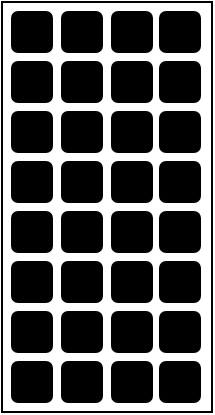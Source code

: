 <mxfile version="14.6.10" type="github">
  <diagram id="W4GwQIrfhb5KxSA95non" name="Page-1">
    <mxGraphModel dx="706" dy="483" grid="1" gridSize="5" guides="1" tooltips="1" connect="1" arrows="1" fold="1" page="1" pageScale="1" pageWidth="827" pageHeight="1169" math="0" shadow="0">
      <root>
        <mxCell id="0" />
        <mxCell id="1" parent="0" />
        <mxCell id="GncKsj3soZHbPC2nyNoi-145" value="" style="group;glass=0;sketch=0;" vertex="1" connectable="0" parent="1">
          <mxGeometry x="130" y="163" width="105" height="205" as="geometry" />
        </mxCell>
        <mxCell id="GncKsj3soZHbPC2nyNoi-146" value="" style="rounded=0;whiteSpace=wrap;html=1;glass=0;sketch=0;" vertex="1" parent="GncKsj3soZHbPC2nyNoi-145">
          <mxGeometry width="105" height="205" as="geometry" />
        </mxCell>
        <mxCell id="GncKsj3soZHbPC2nyNoi-147" value="" style="whiteSpace=wrap;html=1;aspect=fixed;rounded=1;fillColor=#000000;glass=0;sketch=0;" vertex="1" parent="GncKsj3soZHbPC2nyNoi-145">
          <mxGeometry x="5" y="5" width="20" height="20" as="geometry" />
        </mxCell>
        <mxCell id="GncKsj3soZHbPC2nyNoi-148" value="" style="whiteSpace=wrap;html=1;aspect=fixed;rounded=1;fillColor=#000000;glass=0;sketch=0;" vertex="1" parent="GncKsj3soZHbPC2nyNoi-145">
          <mxGeometry x="30" y="5" width="20" height="20" as="geometry" />
        </mxCell>
        <mxCell id="GncKsj3soZHbPC2nyNoi-149" value="" style="whiteSpace=wrap;html=1;aspect=fixed;rounded=1;fillColor=#000000;glass=0;sketch=0;" vertex="1" parent="GncKsj3soZHbPC2nyNoi-145">
          <mxGeometry x="55" y="5" width="20" height="20" as="geometry" />
        </mxCell>
        <mxCell id="GncKsj3soZHbPC2nyNoi-150" value="" style="whiteSpace=wrap;html=1;aspect=fixed;rounded=1;fillColor=#000000;glass=0;sketch=0;" vertex="1" parent="GncKsj3soZHbPC2nyNoi-145">
          <mxGeometry x="5" y="30" width="20" height="20" as="geometry" />
        </mxCell>
        <mxCell id="GncKsj3soZHbPC2nyNoi-151" value="" style="whiteSpace=wrap;html=1;aspect=fixed;rounded=1;fillColor=#000000;glass=0;sketch=0;" vertex="1" parent="GncKsj3soZHbPC2nyNoi-145">
          <mxGeometry x="30" y="30" width="20" height="20" as="geometry" />
        </mxCell>
        <mxCell id="GncKsj3soZHbPC2nyNoi-152" value="" style="whiteSpace=wrap;html=1;aspect=fixed;rounded=1;fillColor=#000000;glass=0;sketch=0;" vertex="1" parent="GncKsj3soZHbPC2nyNoi-145">
          <mxGeometry x="55" y="30" width="20" height="20" as="geometry" />
        </mxCell>
        <mxCell id="GncKsj3soZHbPC2nyNoi-153" value="" style="whiteSpace=wrap;html=1;aspect=fixed;rounded=1;fillColor=#000000;glass=0;sketch=0;" vertex="1" parent="GncKsj3soZHbPC2nyNoi-145">
          <mxGeometry x="5" y="55" width="20" height="20" as="geometry" />
        </mxCell>
        <mxCell id="GncKsj3soZHbPC2nyNoi-154" value="" style="whiteSpace=wrap;html=1;aspect=fixed;rounded=1;fillColor=#000000;glass=0;sketch=0;" vertex="1" parent="GncKsj3soZHbPC2nyNoi-145">
          <mxGeometry x="30" y="55" width="20" height="20" as="geometry" />
        </mxCell>
        <mxCell id="GncKsj3soZHbPC2nyNoi-155" value="" style="whiteSpace=wrap;html=1;aspect=fixed;rounded=1;fillColor=#000000;glass=0;sketch=0;" vertex="1" parent="GncKsj3soZHbPC2nyNoi-145">
          <mxGeometry x="55" y="55" width="20" height="20" as="geometry" />
        </mxCell>
        <mxCell id="GncKsj3soZHbPC2nyNoi-156" value="" style="whiteSpace=wrap;html=1;aspect=fixed;rounded=1;fillColor=#000000;glass=0;sketch=0;" vertex="1" parent="GncKsj3soZHbPC2nyNoi-145">
          <mxGeometry x="5" y="80" width="20" height="20" as="geometry" />
        </mxCell>
        <mxCell id="GncKsj3soZHbPC2nyNoi-157" value="" style="whiteSpace=wrap;html=1;aspect=fixed;rounded=1;fillColor=#000000;glass=0;sketch=0;" vertex="1" parent="GncKsj3soZHbPC2nyNoi-145">
          <mxGeometry x="30" y="80" width="20" height="20" as="geometry" />
        </mxCell>
        <mxCell id="GncKsj3soZHbPC2nyNoi-158" value="" style="whiteSpace=wrap;html=1;aspect=fixed;rounded=1;fillColor=#000000;glass=0;sketch=0;" vertex="1" parent="GncKsj3soZHbPC2nyNoi-145">
          <mxGeometry x="55" y="80" width="20" height="20" as="geometry" />
        </mxCell>
        <mxCell id="GncKsj3soZHbPC2nyNoi-159" value="" style="whiteSpace=wrap;html=1;aspect=fixed;rounded=1;fillColor=#000000;glass=0;sketch=0;" vertex="1" parent="GncKsj3soZHbPC2nyNoi-145">
          <mxGeometry x="5" y="105" width="20" height="20" as="geometry" />
        </mxCell>
        <mxCell id="GncKsj3soZHbPC2nyNoi-160" value="" style="whiteSpace=wrap;html=1;aspect=fixed;rounded=1;fillColor=#000000;glass=0;sketch=0;" vertex="1" parent="GncKsj3soZHbPC2nyNoi-145">
          <mxGeometry x="30" y="105" width="20" height="20" as="geometry" />
        </mxCell>
        <mxCell id="GncKsj3soZHbPC2nyNoi-161" value="" style="whiteSpace=wrap;html=1;aspect=fixed;rounded=1;fillColor=#000000;glass=0;sketch=0;" vertex="1" parent="GncKsj3soZHbPC2nyNoi-145">
          <mxGeometry x="55" y="105" width="20" height="20" as="geometry" />
        </mxCell>
        <mxCell id="GncKsj3soZHbPC2nyNoi-162" value="" style="whiteSpace=wrap;html=1;aspect=fixed;rounded=1;fillColor=#000000;glass=0;sketch=0;" vertex="1" parent="GncKsj3soZHbPC2nyNoi-145">
          <mxGeometry x="5" y="130" width="20" height="20" as="geometry" />
        </mxCell>
        <mxCell id="GncKsj3soZHbPC2nyNoi-163" value="" style="whiteSpace=wrap;html=1;aspect=fixed;rounded=1;fillColor=#000000;glass=0;sketch=0;" vertex="1" parent="GncKsj3soZHbPC2nyNoi-145">
          <mxGeometry x="30" y="130" width="20" height="20" as="geometry" />
        </mxCell>
        <mxCell id="GncKsj3soZHbPC2nyNoi-164" value="" style="whiteSpace=wrap;html=1;aspect=fixed;rounded=1;fillColor=#000000;glass=0;sketch=0;" vertex="1" parent="GncKsj3soZHbPC2nyNoi-145">
          <mxGeometry x="55" y="130" width="20" height="20" as="geometry" />
        </mxCell>
        <mxCell id="GncKsj3soZHbPC2nyNoi-165" value="" style="whiteSpace=wrap;html=1;aspect=fixed;rounded=1;fillColor=#000000;glass=0;sketch=0;" vertex="1" parent="GncKsj3soZHbPC2nyNoi-145">
          <mxGeometry x="5" y="155" width="20" height="20" as="geometry" />
        </mxCell>
        <mxCell id="GncKsj3soZHbPC2nyNoi-166" value="" style="whiteSpace=wrap;html=1;aspect=fixed;rounded=1;fillColor=#000000;glass=0;sketch=0;" vertex="1" parent="GncKsj3soZHbPC2nyNoi-145">
          <mxGeometry x="30" y="155" width="20" height="20" as="geometry" />
        </mxCell>
        <mxCell id="GncKsj3soZHbPC2nyNoi-167" value="" style="whiteSpace=wrap;html=1;aspect=fixed;rounded=1;fillColor=#000000;glass=0;sketch=0;" vertex="1" parent="GncKsj3soZHbPC2nyNoi-145">
          <mxGeometry x="55" y="155" width="20" height="20" as="geometry" />
        </mxCell>
        <mxCell id="GncKsj3soZHbPC2nyNoi-168" value="" style="whiteSpace=wrap;html=1;aspect=fixed;rounded=1;fillColor=#000000;glass=0;sketch=0;" vertex="1" parent="GncKsj3soZHbPC2nyNoi-145">
          <mxGeometry x="5" y="180" width="20" height="20" as="geometry" />
        </mxCell>
        <mxCell id="GncKsj3soZHbPC2nyNoi-169" value="" style="whiteSpace=wrap;html=1;aspect=fixed;rounded=1;fillColor=#000000;glass=0;sketch=0;" vertex="1" parent="GncKsj3soZHbPC2nyNoi-145">
          <mxGeometry x="30" y="180" width="20" height="20" as="geometry" />
        </mxCell>
        <mxCell id="GncKsj3soZHbPC2nyNoi-170" value="" style="whiteSpace=wrap;html=1;aspect=fixed;rounded=1;fillColor=#000000;glass=0;sketch=0;" vertex="1" parent="GncKsj3soZHbPC2nyNoi-145">
          <mxGeometry x="55" y="180" width="20" height="20" as="geometry" />
        </mxCell>
        <mxCell id="GncKsj3soZHbPC2nyNoi-171" value="" style="whiteSpace=wrap;html=1;aspect=fixed;rounded=1;fillColor=#000000;glass=0;sketch=0;" vertex="1" parent="GncKsj3soZHbPC2nyNoi-145">
          <mxGeometry x="79" y="180" width="20" height="20" as="geometry" />
        </mxCell>
        <mxCell id="GncKsj3soZHbPC2nyNoi-172" value="" style="whiteSpace=wrap;html=1;aspect=fixed;rounded=1;fillColor=#000000;glass=0;sketch=0;" vertex="1" parent="GncKsj3soZHbPC2nyNoi-145">
          <mxGeometry x="79" y="155" width="20" height="20" as="geometry" />
        </mxCell>
        <mxCell id="GncKsj3soZHbPC2nyNoi-173" value="" style="whiteSpace=wrap;html=1;aspect=fixed;rounded=1;fillColor=#000000;glass=0;sketch=0;" vertex="1" parent="GncKsj3soZHbPC2nyNoi-145">
          <mxGeometry x="79" y="130" width="20" height="20" as="geometry" />
        </mxCell>
        <mxCell id="GncKsj3soZHbPC2nyNoi-174" value="" style="whiteSpace=wrap;html=1;aspect=fixed;rounded=1;fillColor=#000000;glass=0;sketch=0;" vertex="1" parent="GncKsj3soZHbPC2nyNoi-145">
          <mxGeometry x="79" y="105" width="20" height="20" as="geometry" />
        </mxCell>
        <mxCell id="GncKsj3soZHbPC2nyNoi-175" value="" style="whiteSpace=wrap;html=1;aspect=fixed;rounded=1;fillColor=#000000;glass=0;sketch=0;" vertex="1" parent="GncKsj3soZHbPC2nyNoi-145">
          <mxGeometry x="79" y="80" width="20" height="20" as="geometry" />
        </mxCell>
        <mxCell id="GncKsj3soZHbPC2nyNoi-176" value="" style="whiteSpace=wrap;html=1;aspect=fixed;rounded=1;fillColor=#000000;glass=0;sketch=0;" vertex="1" parent="GncKsj3soZHbPC2nyNoi-145">
          <mxGeometry x="79" y="55" width="20" height="20" as="geometry" />
        </mxCell>
        <mxCell id="GncKsj3soZHbPC2nyNoi-177" value="" style="whiteSpace=wrap;html=1;aspect=fixed;rounded=1;fillColor=#000000;glass=0;sketch=0;" vertex="1" parent="GncKsj3soZHbPC2nyNoi-145">
          <mxGeometry x="79" y="30" width="20" height="20" as="geometry" />
        </mxCell>
        <mxCell id="GncKsj3soZHbPC2nyNoi-178" value="" style="whiteSpace=wrap;html=1;aspect=fixed;rounded=1;fillColor=#000000;glass=0;sketch=0;" vertex="1" parent="GncKsj3soZHbPC2nyNoi-145">
          <mxGeometry x="79" y="5" width="20" height="20" as="geometry" />
        </mxCell>
      </root>
    </mxGraphModel>
  </diagram>
</mxfile>
